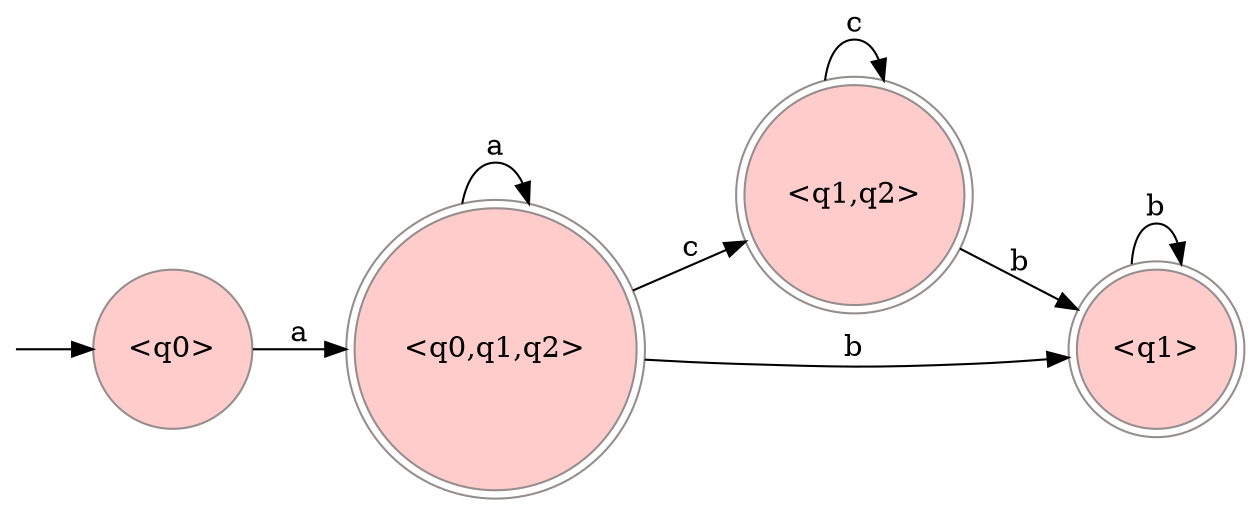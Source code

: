 digraph fsa_08 {

	dpi = 480;
	rankdir=LR;

	"startRes" [shape=point, style="invis"];
	node [shape = doublecircle, color="#968D8D", fontcolor=black, fillcolor="#FFCCCC", style="filled"];
	"<q0,q1,q2>", "<q1,q2>", "<q1>";

	node [shape = circle];

	"<q0>" [label=<&lt;q0&gt;>, pos="3,3!"];
	"<q0,q1,q2>" [label=<&lt;q0,q1,q2&gt;>, pos="6,3!"];
	"<q1,q2>" [label=<&lt;q1,q2&gt;>, pos="9,3!"];
	"<q1>" [label=<&lt;q1&gt;>, pos="6,6!"];

	"startRes" -> "<q0>";

	"<q0>" -> "<q0,q1,q2>" [label="a"];
	"<q0,q1,q2>" -> "<q0,q1,q2>" [label="a"];
	"<q0,q1,q2>" -> "<q1>" [label="b"];
	"<q0,q1,q2>" -> "<q1,q2>" [label="c"];
	"<q1,q2>" -> "<q1,q2>"  [label="c"];
	"<q1,q2>" -> "<q1>"  [label="b"];
	"<q1>" -> "<q1>"  [label="b"];

}

